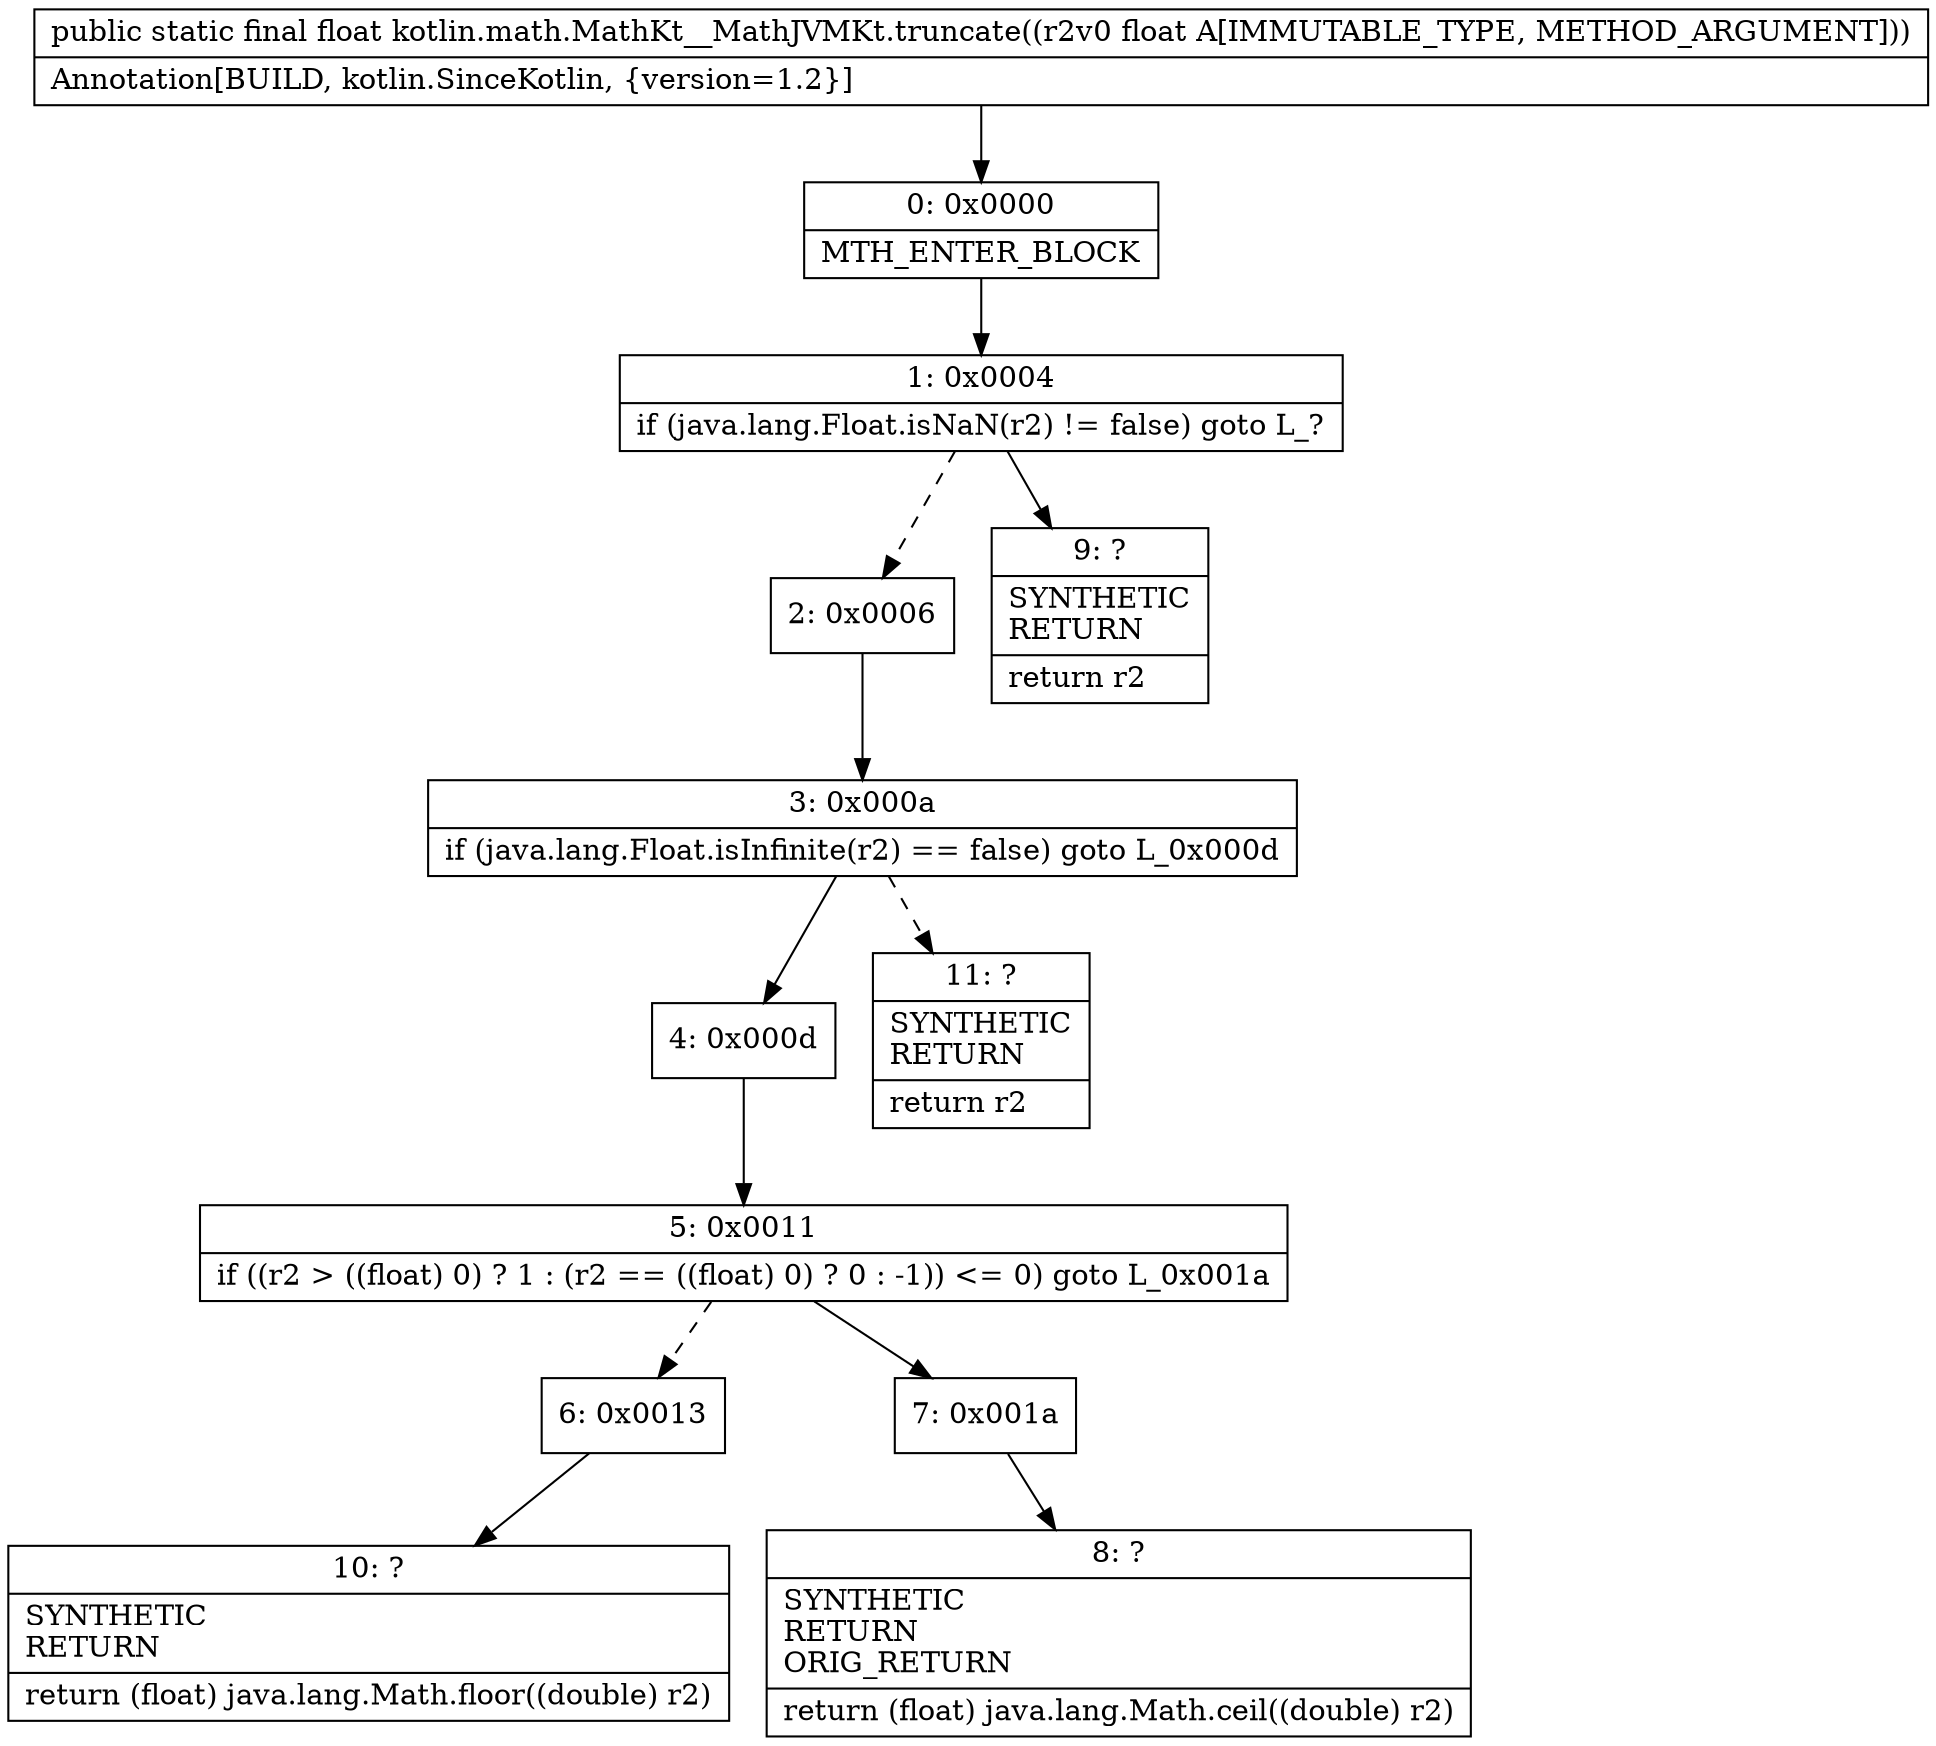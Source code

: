 digraph "CFG forkotlin.math.MathKt__MathJVMKt.truncate(F)F" {
Node_0 [shape=record,label="{0\:\ 0x0000|MTH_ENTER_BLOCK\l}"];
Node_1 [shape=record,label="{1\:\ 0x0004|if (java.lang.Float.isNaN(r2) != false) goto L_?\l}"];
Node_2 [shape=record,label="{2\:\ 0x0006}"];
Node_3 [shape=record,label="{3\:\ 0x000a|if (java.lang.Float.isInfinite(r2) == false) goto L_0x000d\l}"];
Node_4 [shape=record,label="{4\:\ 0x000d}"];
Node_5 [shape=record,label="{5\:\ 0x0011|if ((r2 \> ((float) 0) ? 1 : (r2 == ((float) 0) ? 0 : \-1)) \<= 0) goto L_0x001a\l}"];
Node_6 [shape=record,label="{6\:\ 0x0013}"];
Node_7 [shape=record,label="{7\:\ 0x001a}"];
Node_8 [shape=record,label="{8\:\ ?|SYNTHETIC\lRETURN\lORIG_RETURN\l|return (float) java.lang.Math.ceil((double) r2)\l}"];
Node_9 [shape=record,label="{9\:\ ?|SYNTHETIC\lRETURN\l|return r2\l}"];
Node_10 [shape=record,label="{10\:\ ?|SYNTHETIC\lRETURN\l|return (float) java.lang.Math.floor((double) r2)\l}"];
Node_11 [shape=record,label="{11\:\ ?|SYNTHETIC\lRETURN\l|return r2\l}"];
MethodNode[shape=record,label="{public static final float kotlin.math.MathKt__MathJVMKt.truncate((r2v0 float A[IMMUTABLE_TYPE, METHOD_ARGUMENT]))  | Annotation[BUILD, kotlin.SinceKotlin, \{version=1.2\}]\l}"];
MethodNode -> Node_0;
Node_0 -> Node_1;
Node_1 -> Node_2[style=dashed];
Node_1 -> Node_9;
Node_2 -> Node_3;
Node_3 -> Node_4;
Node_3 -> Node_11[style=dashed];
Node_4 -> Node_5;
Node_5 -> Node_6[style=dashed];
Node_5 -> Node_7;
Node_6 -> Node_10;
Node_7 -> Node_8;
}


